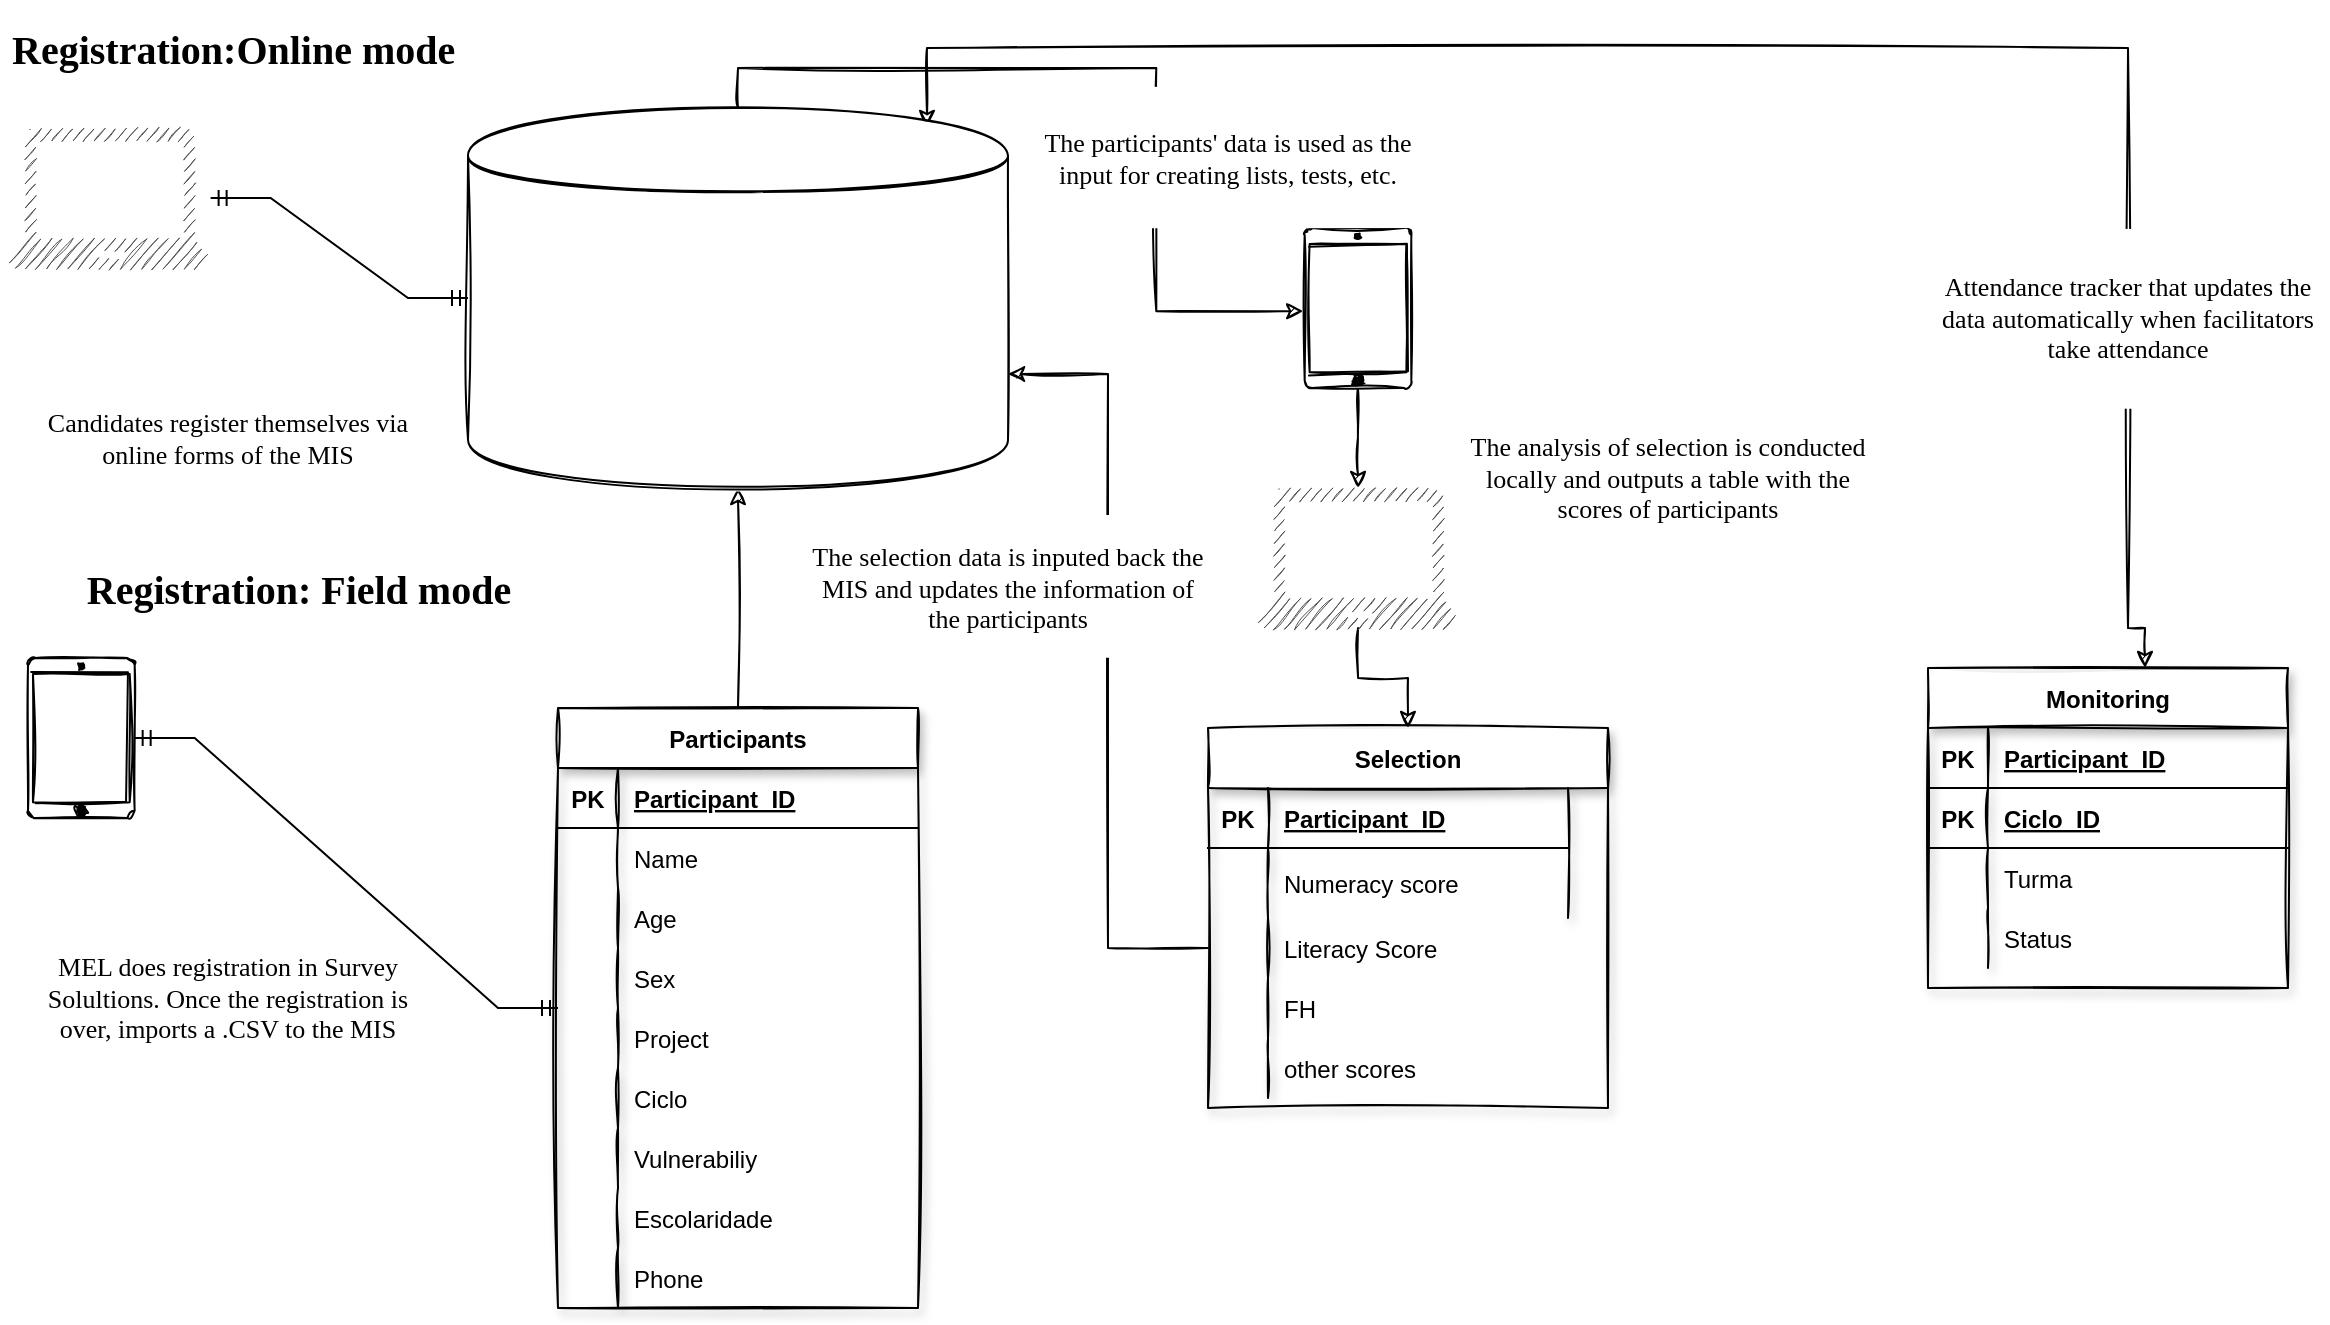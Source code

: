 <mxfile version="17.0.0" type="github">
  <diagram id="xf75cjcKGF7Ed7S_Ia3y" name="Page-1">
    <mxGraphModel dx="2447" dy="1406" grid="1" gridSize="10" guides="1" tooltips="1" connect="1" arrows="1" fold="1" page="1" pageScale="1" pageWidth="1169" pageHeight="827" math="0" shadow="0">
      <root>
        <mxCell id="0" />
        <mxCell id="1" parent="0" />
        <mxCell id="16KXvka3SfCtmEUfeH8i-1" value="" style="html=1;verticalLabelPosition=bottom;labelBackgroundColor=#ffffff;verticalAlign=top;shadow=0;dashed=0;strokeWidth=1;shape=mxgraph.ios7.misc.ipad7inch;strokeColor=#000000;sketch=1;" vertex="1" parent="1">
          <mxGeometry x="10" y="315" width="53.33" height="80" as="geometry" />
        </mxCell>
        <mxCell id="16KXvka3SfCtmEUfeH8i-2" value="" style="sketch=1;pointerEvents=1;shadow=0;dashed=0;html=1;strokeColor=none;fillColor=#505050;labelPosition=center;verticalLabelPosition=bottom;verticalAlign=top;outlineConnect=0;align=center;shape=mxgraph.office.devices.laptop;" vertex="1" parent="1">
          <mxGeometry y="50" width="101.31" height="70" as="geometry" />
        </mxCell>
        <mxCell id="16KXvka3SfCtmEUfeH8i-91" value="" style="edgeStyle=orthogonalEdgeStyle;rounded=0;orthogonalLoop=1;jettySize=auto;html=1;fontFamily=Lucida Console;fontSize=13;sketch=1;" edge="1" parent="1" source="16KXvka3SfCtmEUfeH8i-3" target="16KXvka3SfCtmEUfeH8i-31">
          <mxGeometry relative="1" as="geometry" />
        </mxCell>
        <mxCell id="16KXvka3SfCtmEUfeH8i-3" value="Participants" style="shape=table;startSize=30;container=1;collapsible=1;childLayout=tableLayout;fixedRows=1;rowLines=0;fontStyle=1;align=center;resizeLast=1;sketch=1;shadow=1;" vertex="1" parent="1">
          <mxGeometry x="275" y="340" width="180" height="300" as="geometry" />
        </mxCell>
        <mxCell id="16KXvka3SfCtmEUfeH8i-4" value="" style="shape=tableRow;horizontal=0;startSize=0;swimlaneHead=0;swimlaneBody=0;fillColor=none;collapsible=0;dropTarget=0;points=[[0,0.5],[1,0.5]];portConstraint=eastwest;top=0;left=0;right=0;bottom=1;" vertex="1" parent="16KXvka3SfCtmEUfeH8i-3">
          <mxGeometry y="30" width="180" height="30" as="geometry" />
        </mxCell>
        <mxCell id="16KXvka3SfCtmEUfeH8i-5" value="PK" style="shape=partialRectangle;connectable=0;fillColor=none;top=0;left=0;bottom=0;right=0;fontStyle=1;overflow=hidden;" vertex="1" parent="16KXvka3SfCtmEUfeH8i-4">
          <mxGeometry width="30" height="30" as="geometry">
            <mxRectangle width="30" height="30" as="alternateBounds" />
          </mxGeometry>
        </mxCell>
        <mxCell id="16KXvka3SfCtmEUfeH8i-6" value="Participant_ID" style="shape=partialRectangle;connectable=0;fillColor=none;top=0;left=0;bottom=0;right=0;align=left;spacingLeft=6;fontStyle=5;overflow=hidden;" vertex="1" parent="16KXvka3SfCtmEUfeH8i-4">
          <mxGeometry x="30" width="150" height="30" as="geometry">
            <mxRectangle width="150" height="30" as="alternateBounds" />
          </mxGeometry>
        </mxCell>
        <mxCell id="16KXvka3SfCtmEUfeH8i-7" value="" style="shape=tableRow;horizontal=0;startSize=0;swimlaneHead=0;swimlaneBody=0;fillColor=none;collapsible=0;dropTarget=0;points=[[0,0.5],[1,0.5]];portConstraint=eastwest;top=0;left=0;right=0;bottom=0;" vertex="1" parent="16KXvka3SfCtmEUfeH8i-3">
          <mxGeometry y="60" width="180" height="30" as="geometry" />
        </mxCell>
        <mxCell id="16KXvka3SfCtmEUfeH8i-8" value="" style="shape=partialRectangle;connectable=0;fillColor=none;top=0;left=0;bottom=0;right=0;editable=1;overflow=hidden;" vertex="1" parent="16KXvka3SfCtmEUfeH8i-7">
          <mxGeometry width="30" height="30" as="geometry">
            <mxRectangle width="30" height="30" as="alternateBounds" />
          </mxGeometry>
        </mxCell>
        <mxCell id="16KXvka3SfCtmEUfeH8i-9" value="Name" style="shape=partialRectangle;connectable=0;fillColor=none;top=0;left=0;bottom=0;right=0;align=left;spacingLeft=6;overflow=hidden;" vertex="1" parent="16KXvka3SfCtmEUfeH8i-7">
          <mxGeometry x="30" width="150" height="30" as="geometry">
            <mxRectangle width="150" height="30" as="alternateBounds" />
          </mxGeometry>
        </mxCell>
        <mxCell id="16KXvka3SfCtmEUfeH8i-10" value="" style="shape=tableRow;horizontal=0;startSize=0;swimlaneHead=0;swimlaneBody=0;fillColor=none;collapsible=0;dropTarget=0;points=[[0,0.5],[1,0.5]];portConstraint=eastwest;top=0;left=0;right=0;bottom=0;" vertex="1" parent="16KXvka3SfCtmEUfeH8i-3">
          <mxGeometry y="90" width="180" height="30" as="geometry" />
        </mxCell>
        <mxCell id="16KXvka3SfCtmEUfeH8i-11" value="" style="shape=partialRectangle;connectable=0;fillColor=none;top=0;left=0;bottom=0;right=0;editable=1;overflow=hidden;" vertex="1" parent="16KXvka3SfCtmEUfeH8i-10">
          <mxGeometry width="30" height="30" as="geometry">
            <mxRectangle width="30" height="30" as="alternateBounds" />
          </mxGeometry>
        </mxCell>
        <mxCell id="16KXvka3SfCtmEUfeH8i-12" value="Age" style="shape=partialRectangle;connectable=0;fillColor=none;top=0;left=0;bottom=0;right=0;align=left;spacingLeft=6;overflow=hidden;" vertex="1" parent="16KXvka3SfCtmEUfeH8i-10">
          <mxGeometry x="30" width="150" height="30" as="geometry">
            <mxRectangle width="150" height="30" as="alternateBounds" />
          </mxGeometry>
        </mxCell>
        <mxCell id="16KXvka3SfCtmEUfeH8i-13" value="" style="shape=tableRow;horizontal=0;startSize=0;swimlaneHead=0;swimlaneBody=0;fillColor=none;collapsible=0;dropTarget=0;points=[[0,0.5],[1,0.5]];portConstraint=eastwest;top=0;left=0;right=0;bottom=0;" vertex="1" parent="16KXvka3SfCtmEUfeH8i-3">
          <mxGeometry y="120" width="180" height="30" as="geometry" />
        </mxCell>
        <mxCell id="16KXvka3SfCtmEUfeH8i-14" value="" style="shape=partialRectangle;connectable=0;fillColor=none;top=0;left=0;bottom=0;right=0;editable=1;overflow=hidden;" vertex="1" parent="16KXvka3SfCtmEUfeH8i-13">
          <mxGeometry width="30" height="30" as="geometry">
            <mxRectangle width="30" height="30" as="alternateBounds" />
          </mxGeometry>
        </mxCell>
        <mxCell id="16KXvka3SfCtmEUfeH8i-15" value="Sex" style="shape=partialRectangle;connectable=0;fillColor=none;top=0;left=0;bottom=0;right=0;align=left;spacingLeft=6;overflow=hidden;" vertex="1" parent="16KXvka3SfCtmEUfeH8i-13">
          <mxGeometry x="30" width="150" height="30" as="geometry">
            <mxRectangle width="150" height="30" as="alternateBounds" />
          </mxGeometry>
        </mxCell>
        <mxCell id="16KXvka3SfCtmEUfeH8i-16" value="" style="shape=tableRow;horizontal=0;startSize=0;swimlaneHead=0;swimlaneBody=0;fillColor=none;collapsible=0;dropTarget=0;points=[[0,0.5],[1,0.5]];portConstraint=eastwest;top=0;left=0;right=0;bottom=0;" vertex="1" parent="16KXvka3SfCtmEUfeH8i-3">
          <mxGeometry y="150" width="180" height="30" as="geometry" />
        </mxCell>
        <mxCell id="16KXvka3SfCtmEUfeH8i-17" value="" style="shape=partialRectangle;connectable=0;fillColor=none;top=0;left=0;bottom=0;right=0;editable=1;overflow=hidden;" vertex="1" parent="16KXvka3SfCtmEUfeH8i-16">
          <mxGeometry width="30" height="30" as="geometry">
            <mxRectangle width="30" height="30" as="alternateBounds" />
          </mxGeometry>
        </mxCell>
        <mxCell id="16KXvka3SfCtmEUfeH8i-18" value="Project" style="shape=partialRectangle;connectable=0;fillColor=none;top=0;left=0;bottom=0;right=0;align=left;spacingLeft=6;overflow=hidden;" vertex="1" parent="16KXvka3SfCtmEUfeH8i-16">
          <mxGeometry x="30" width="150" height="30" as="geometry">
            <mxRectangle width="150" height="30" as="alternateBounds" />
          </mxGeometry>
        </mxCell>
        <mxCell id="16KXvka3SfCtmEUfeH8i-19" value="" style="shape=tableRow;horizontal=0;startSize=0;swimlaneHead=0;swimlaneBody=0;fillColor=none;collapsible=0;dropTarget=0;points=[[0,0.5],[1,0.5]];portConstraint=eastwest;top=0;left=0;right=0;bottom=0;" vertex="1" parent="16KXvka3SfCtmEUfeH8i-3">
          <mxGeometry y="180" width="180" height="30" as="geometry" />
        </mxCell>
        <mxCell id="16KXvka3SfCtmEUfeH8i-20" value="" style="shape=partialRectangle;connectable=0;fillColor=none;top=0;left=0;bottom=0;right=0;editable=1;overflow=hidden;" vertex="1" parent="16KXvka3SfCtmEUfeH8i-19">
          <mxGeometry width="30" height="30" as="geometry">
            <mxRectangle width="30" height="30" as="alternateBounds" />
          </mxGeometry>
        </mxCell>
        <mxCell id="16KXvka3SfCtmEUfeH8i-21" value="Ciclo" style="shape=partialRectangle;connectable=0;fillColor=none;top=0;left=0;bottom=0;right=0;align=left;spacingLeft=6;overflow=hidden;" vertex="1" parent="16KXvka3SfCtmEUfeH8i-19">
          <mxGeometry x="30" width="150" height="30" as="geometry">
            <mxRectangle width="150" height="30" as="alternateBounds" />
          </mxGeometry>
        </mxCell>
        <mxCell id="16KXvka3SfCtmEUfeH8i-22" value="" style="shape=tableRow;horizontal=0;startSize=0;swimlaneHead=0;swimlaneBody=0;fillColor=none;collapsible=0;dropTarget=0;points=[[0,0.5],[1,0.5]];portConstraint=eastwest;top=0;left=0;right=0;bottom=0;" vertex="1" parent="16KXvka3SfCtmEUfeH8i-3">
          <mxGeometry y="210" width="180" height="30" as="geometry" />
        </mxCell>
        <mxCell id="16KXvka3SfCtmEUfeH8i-23" value="" style="shape=partialRectangle;connectable=0;fillColor=none;top=0;left=0;bottom=0;right=0;editable=1;overflow=hidden;" vertex="1" parent="16KXvka3SfCtmEUfeH8i-22">
          <mxGeometry width="30" height="30" as="geometry">
            <mxRectangle width="30" height="30" as="alternateBounds" />
          </mxGeometry>
        </mxCell>
        <mxCell id="16KXvka3SfCtmEUfeH8i-24" value="Vulnerabiliy" style="shape=partialRectangle;connectable=0;fillColor=none;top=0;left=0;bottom=0;right=0;align=left;spacingLeft=6;overflow=hidden;" vertex="1" parent="16KXvka3SfCtmEUfeH8i-22">
          <mxGeometry x="30" width="150" height="30" as="geometry">
            <mxRectangle width="150" height="30" as="alternateBounds" />
          </mxGeometry>
        </mxCell>
        <mxCell id="16KXvka3SfCtmEUfeH8i-25" value="" style="shape=tableRow;horizontal=0;startSize=0;swimlaneHead=0;swimlaneBody=0;fillColor=none;collapsible=0;dropTarget=0;points=[[0,0.5],[1,0.5]];portConstraint=eastwest;top=0;left=0;right=0;bottom=0;" vertex="1" parent="16KXvka3SfCtmEUfeH8i-3">
          <mxGeometry y="240" width="180" height="30" as="geometry" />
        </mxCell>
        <mxCell id="16KXvka3SfCtmEUfeH8i-26" value="" style="shape=partialRectangle;connectable=0;fillColor=none;top=0;left=0;bottom=0;right=0;editable=1;overflow=hidden;" vertex="1" parent="16KXvka3SfCtmEUfeH8i-25">
          <mxGeometry width="30" height="30" as="geometry">
            <mxRectangle width="30" height="30" as="alternateBounds" />
          </mxGeometry>
        </mxCell>
        <mxCell id="16KXvka3SfCtmEUfeH8i-27" value="Escolaridade" style="shape=partialRectangle;connectable=0;fillColor=none;top=0;left=0;bottom=0;right=0;align=left;spacingLeft=6;overflow=hidden;" vertex="1" parent="16KXvka3SfCtmEUfeH8i-25">
          <mxGeometry x="30" width="150" height="30" as="geometry">
            <mxRectangle width="150" height="30" as="alternateBounds" />
          </mxGeometry>
        </mxCell>
        <mxCell id="16KXvka3SfCtmEUfeH8i-28" value="" style="shape=tableRow;horizontal=0;startSize=0;swimlaneHead=0;swimlaneBody=0;fillColor=none;collapsible=0;dropTarget=0;points=[[0,0.5],[1,0.5]];portConstraint=eastwest;top=0;left=0;right=0;bottom=0;" vertex="1" parent="16KXvka3SfCtmEUfeH8i-3">
          <mxGeometry y="270" width="180" height="30" as="geometry" />
        </mxCell>
        <mxCell id="16KXvka3SfCtmEUfeH8i-29" value="" style="shape=partialRectangle;connectable=0;fillColor=none;top=0;left=0;bottom=0;right=0;editable=1;overflow=hidden;" vertex="1" parent="16KXvka3SfCtmEUfeH8i-28">
          <mxGeometry width="30" height="30" as="geometry">
            <mxRectangle width="30" height="30" as="alternateBounds" />
          </mxGeometry>
        </mxCell>
        <mxCell id="16KXvka3SfCtmEUfeH8i-30" value="Phone " style="shape=partialRectangle;connectable=0;fillColor=none;top=0;left=0;bottom=0;right=0;align=left;spacingLeft=6;overflow=hidden;" vertex="1" parent="16KXvka3SfCtmEUfeH8i-28">
          <mxGeometry x="30" width="150" height="30" as="geometry">
            <mxRectangle width="150" height="30" as="alternateBounds" />
          </mxGeometry>
        </mxCell>
        <mxCell id="16KXvka3SfCtmEUfeH8i-92" style="edgeStyle=orthogonalEdgeStyle;rounded=0;sketch=1;orthogonalLoop=1;jettySize=auto;html=1;exitX=0.5;exitY=0;exitDx=0;exitDy=0;entryX=-0.014;entryY=0.52;entryDx=0;entryDy=0;entryPerimeter=0;fontFamily=Lucida Console;fontSize=13;" edge="1" parent="1" source="16KXvka3SfCtmEUfeH8i-31" target="16KXvka3SfCtmEUfeH8i-64">
          <mxGeometry relative="1" as="geometry" />
        </mxCell>
        <mxCell id="16KXvka3SfCtmEUfeH8i-106" style="edgeStyle=orthogonalEdgeStyle;rounded=0;sketch=1;orthogonalLoop=1;jettySize=auto;html=1;exitX=0.85;exitY=0.05;exitDx=0;exitDy=0;exitPerimeter=0;fontFamily=Lucida Console;fontSize=20;startArrow=classic;startFill=0;entryX=0.603;entryY=0;entryDx=0;entryDy=0;entryPerimeter=0;" edge="1" parent="1" source="16KXvka3SfCtmEUfeH8i-31" target="16KXvka3SfCtmEUfeH8i-65">
          <mxGeometry relative="1" as="geometry">
            <mxPoint x="1060" y="290" as="targetPoint" />
            <Array as="points">
              <mxPoint x="460" y="10" />
              <mxPoint x="1060" y="10" />
              <mxPoint x="1060" y="300" />
            </Array>
          </mxGeometry>
        </mxCell>
        <mxCell id="16KXvka3SfCtmEUfeH8i-31" value="" style="shape=datastore;whiteSpace=wrap;html=1;strokeColor=#000000;sketch=1;" vertex="1" parent="1">
          <mxGeometry x="230" y="40" width="270" height="190" as="geometry" />
        </mxCell>
        <mxCell id="16KXvka3SfCtmEUfeH8i-33" value="Selection" style="shape=table;startSize=30;container=1;collapsible=1;childLayout=tableLayout;fixedRows=1;rowLines=0;fontStyle=1;align=center;resizeLast=1;sketch=1;shadow=1;" vertex="1" parent="1">
          <mxGeometry x="600" y="350" width="200" height="190" as="geometry" />
        </mxCell>
        <mxCell id="16KXvka3SfCtmEUfeH8i-34" value="" style="shape=tableRow;horizontal=0;startSize=0;swimlaneHead=0;swimlaneBody=0;fillColor=none;collapsible=0;dropTarget=0;points=[[0,0.5],[1,0.5]];portConstraint=eastwest;top=0;left=0;right=0;bottom=1;" vertex="1" parent="16KXvka3SfCtmEUfeH8i-33">
          <mxGeometry y="30" width="180" height="30" as="geometry" />
        </mxCell>
        <mxCell id="16KXvka3SfCtmEUfeH8i-35" value="PK" style="shape=partialRectangle;connectable=0;fillColor=none;top=0;left=0;bottom=0;right=0;fontStyle=1;overflow=hidden;" vertex="1" parent="16KXvka3SfCtmEUfeH8i-34">
          <mxGeometry width="30" height="30" as="geometry">
            <mxRectangle width="30" height="30" as="alternateBounds" />
          </mxGeometry>
        </mxCell>
        <mxCell id="16KXvka3SfCtmEUfeH8i-36" value="Participant_ID" style="shape=partialRectangle;connectable=0;fillColor=none;top=0;left=0;bottom=0;right=0;align=left;spacingLeft=6;fontStyle=5;overflow=hidden;" vertex="1" parent="16KXvka3SfCtmEUfeH8i-34">
          <mxGeometry x="30" width="150" height="30" as="geometry">
            <mxRectangle width="150" height="30" as="alternateBounds" />
          </mxGeometry>
        </mxCell>
        <mxCell id="16KXvka3SfCtmEUfeH8i-37" value="" style="shape=tableRow;horizontal=0;startSize=0;swimlaneHead=0;swimlaneBody=0;fillColor=none;collapsible=0;dropTarget=0;points=[[0,0.5],[1,0.5]];portConstraint=eastwest;top=0;left=0;right=0;bottom=0;" vertex="1" parent="16KXvka3SfCtmEUfeH8i-33">
          <mxGeometry y="60" width="180" height="35" as="geometry" />
        </mxCell>
        <mxCell id="16KXvka3SfCtmEUfeH8i-38" value="" style="shape=partialRectangle;connectable=0;fillColor=none;top=0;left=0;bottom=0;right=0;editable=1;overflow=hidden;" vertex="1" parent="16KXvka3SfCtmEUfeH8i-37">
          <mxGeometry width="30" height="35" as="geometry">
            <mxRectangle width="30" height="35" as="alternateBounds" />
          </mxGeometry>
        </mxCell>
        <mxCell id="16KXvka3SfCtmEUfeH8i-39" value="Numeracy score" style="shape=partialRectangle;connectable=0;fillColor=none;top=0;left=0;bottom=0;right=0;align=left;spacingLeft=6;overflow=hidden;" vertex="1" parent="16KXvka3SfCtmEUfeH8i-37">
          <mxGeometry x="30" width="150" height="35" as="geometry">
            <mxRectangle width="150" height="35" as="alternateBounds" />
          </mxGeometry>
        </mxCell>
        <mxCell id="16KXvka3SfCtmEUfeH8i-98" value="" style="shape=singleArrow;whiteSpace=wrap;html=1;arrowWidth=0.4;arrowSize=0.4;verticalAlign=top;fillColor=#505050;strokeColor=none;sketch=1;shadow=0;dashed=0;" vertex="1" parent="16KXvka3SfCtmEUfeH8i-37">
          <mxGeometry x="180" height="35" as="geometry">
            <mxRectangle height="35" as="alternateBounds" />
          </mxGeometry>
        </mxCell>
        <mxCell id="16KXvka3SfCtmEUfeH8i-40" value="" style="shape=tableRow;horizontal=0;startSize=0;swimlaneHead=0;swimlaneBody=0;fillColor=none;collapsible=0;dropTarget=0;points=[[0,0.5],[1,0.5]];portConstraint=eastwest;top=0;left=0;right=0;bottom=0;" vertex="1" parent="16KXvka3SfCtmEUfeH8i-33">
          <mxGeometry y="95" width="180" height="30" as="geometry" />
        </mxCell>
        <mxCell id="16KXvka3SfCtmEUfeH8i-41" value="" style="shape=partialRectangle;connectable=0;fillColor=none;top=0;left=0;bottom=0;right=0;editable=1;overflow=hidden;" vertex="1" parent="16KXvka3SfCtmEUfeH8i-40">
          <mxGeometry width="30" height="30" as="geometry">
            <mxRectangle width="30" height="30" as="alternateBounds" />
          </mxGeometry>
        </mxCell>
        <mxCell id="16KXvka3SfCtmEUfeH8i-42" value="Literacy Score" style="shape=partialRectangle;connectable=0;fillColor=none;top=0;left=0;bottom=0;right=0;align=left;spacingLeft=6;overflow=hidden;" vertex="1" parent="16KXvka3SfCtmEUfeH8i-40">
          <mxGeometry x="30" width="150" height="30" as="geometry">
            <mxRectangle width="150" height="30" as="alternateBounds" />
          </mxGeometry>
        </mxCell>
        <mxCell id="16KXvka3SfCtmEUfeH8i-43" value="" style="shape=tableRow;horizontal=0;startSize=0;swimlaneHead=0;swimlaneBody=0;fillColor=none;collapsible=0;dropTarget=0;points=[[0,0.5],[1,0.5]];portConstraint=eastwest;top=0;left=0;right=0;bottom=0;" vertex="1" parent="16KXvka3SfCtmEUfeH8i-33">
          <mxGeometry y="125" width="180" height="30" as="geometry" />
        </mxCell>
        <mxCell id="16KXvka3SfCtmEUfeH8i-44" value="" style="shape=partialRectangle;connectable=0;fillColor=none;top=0;left=0;bottom=0;right=0;editable=1;overflow=hidden;" vertex="1" parent="16KXvka3SfCtmEUfeH8i-43">
          <mxGeometry width="30" height="30" as="geometry">
            <mxRectangle width="30" height="30" as="alternateBounds" />
          </mxGeometry>
        </mxCell>
        <mxCell id="16KXvka3SfCtmEUfeH8i-45" value="FH" style="shape=partialRectangle;connectable=0;fillColor=none;top=0;left=0;bottom=0;right=0;align=left;spacingLeft=6;overflow=hidden;" vertex="1" parent="16KXvka3SfCtmEUfeH8i-43">
          <mxGeometry x="30" width="150" height="30" as="geometry">
            <mxRectangle width="150" height="30" as="alternateBounds" />
          </mxGeometry>
        </mxCell>
        <mxCell id="16KXvka3SfCtmEUfeH8i-46" value="" style="shape=tableRow;horizontal=0;startSize=0;swimlaneHead=0;swimlaneBody=0;fillColor=none;collapsible=0;dropTarget=0;points=[[0,0.5],[1,0.5]];portConstraint=eastwest;top=0;left=0;right=0;bottom=0;" vertex="1" parent="16KXvka3SfCtmEUfeH8i-33">
          <mxGeometry y="155" width="180" height="30" as="geometry" />
        </mxCell>
        <mxCell id="16KXvka3SfCtmEUfeH8i-47" value="" style="shape=partialRectangle;connectable=0;fillColor=none;top=0;left=0;bottom=0;right=0;editable=1;overflow=hidden;" vertex="1" parent="16KXvka3SfCtmEUfeH8i-46">
          <mxGeometry width="30" height="30" as="geometry">
            <mxRectangle width="30" height="30" as="alternateBounds" />
          </mxGeometry>
        </mxCell>
        <mxCell id="16KXvka3SfCtmEUfeH8i-48" value="other scores" style="shape=partialRectangle;connectable=0;fillColor=none;top=0;left=0;bottom=0;right=0;align=left;spacingLeft=6;overflow=hidden;" vertex="1" parent="16KXvka3SfCtmEUfeH8i-46">
          <mxGeometry x="30" width="150" height="30" as="geometry">
            <mxRectangle width="150" height="30" as="alternateBounds" />
          </mxGeometry>
        </mxCell>
        <mxCell id="16KXvka3SfCtmEUfeH8i-95" value="" style="edgeStyle=orthogonalEdgeStyle;rounded=0;sketch=1;orthogonalLoop=1;jettySize=auto;html=1;fontFamily=Lucida Console;fontSize=13;" edge="1" parent="1" source="16KXvka3SfCtmEUfeH8i-64" target="16KXvka3SfCtmEUfeH8i-94">
          <mxGeometry relative="1" as="geometry" />
        </mxCell>
        <mxCell id="16KXvka3SfCtmEUfeH8i-64" value="" style="html=1;verticalLabelPosition=bottom;labelBackgroundColor=#ffffff;verticalAlign=top;shadow=0;dashed=0;strokeWidth=1;shape=mxgraph.ios7.misc.ipad7inch;strokeColor=#000000;sketch=1;" vertex="1" parent="1">
          <mxGeometry x="648.34" y="100" width="53.33" height="80" as="geometry" />
        </mxCell>
        <mxCell id="16KXvka3SfCtmEUfeH8i-65" value="Monitoring" style="shape=table;startSize=30;container=1;collapsible=1;childLayout=tableLayout;fixedRows=1;rowLines=0;fontStyle=1;align=center;resizeLast=1;sketch=1;swimlaneLine=1;shadow=1;" vertex="1" parent="1">
          <mxGeometry x="960" y="320" width="180" height="160" as="geometry" />
        </mxCell>
        <mxCell id="16KXvka3SfCtmEUfeH8i-66" value="" style="shape=tableRow;horizontal=0;startSize=0;swimlaneHead=0;swimlaneBody=0;fillColor=none;collapsible=0;dropTarget=0;points=[[0,0.5],[1,0.5]];portConstraint=eastwest;top=0;left=0;right=0;bottom=1;" vertex="1" parent="16KXvka3SfCtmEUfeH8i-65">
          <mxGeometry y="30" width="180" height="30" as="geometry" />
        </mxCell>
        <mxCell id="16KXvka3SfCtmEUfeH8i-67" value="PK" style="shape=partialRectangle;connectable=0;fillColor=none;top=0;left=0;bottom=0;right=0;fontStyle=1;overflow=hidden;" vertex="1" parent="16KXvka3SfCtmEUfeH8i-66">
          <mxGeometry width="30" height="30" as="geometry">
            <mxRectangle width="30" height="30" as="alternateBounds" />
          </mxGeometry>
        </mxCell>
        <mxCell id="16KXvka3SfCtmEUfeH8i-68" value="Participant_ID" style="shape=partialRectangle;connectable=0;fillColor=none;top=0;left=0;bottom=0;right=0;align=left;spacingLeft=6;fontStyle=5;overflow=hidden;" vertex="1" parent="16KXvka3SfCtmEUfeH8i-66">
          <mxGeometry x="30" width="150" height="30" as="geometry">
            <mxRectangle width="150" height="30" as="alternateBounds" />
          </mxGeometry>
        </mxCell>
        <mxCell id="16KXvka3SfCtmEUfeH8i-81" value="" style="shape=tableRow;horizontal=0;startSize=0;swimlaneHead=0;swimlaneBody=0;fillColor=none;collapsible=0;dropTarget=0;points=[[0,0.5],[1,0.5]];portConstraint=eastwest;top=0;left=0;right=0;bottom=1;" vertex="1" parent="16KXvka3SfCtmEUfeH8i-65">
          <mxGeometry y="60" width="180" height="30" as="geometry" />
        </mxCell>
        <mxCell id="16KXvka3SfCtmEUfeH8i-82" value="PK" style="shape=partialRectangle;connectable=0;fillColor=none;top=0;left=0;bottom=0;right=0;fontStyle=1;overflow=hidden;" vertex="1" parent="16KXvka3SfCtmEUfeH8i-81">
          <mxGeometry width="30" height="30" as="geometry">
            <mxRectangle width="30" height="30" as="alternateBounds" />
          </mxGeometry>
        </mxCell>
        <mxCell id="16KXvka3SfCtmEUfeH8i-83" value="Ciclo_ID" style="shape=partialRectangle;connectable=0;fillColor=none;top=0;left=0;bottom=0;right=0;align=left;spacingLeft=6;fontStyle=5;overflow=hidden;" vertex="1" parent="16KXvka3SfCtmEUfeH8i-81">
          <mxGeometry x="30" width="150" height="30" as="geometry">
            <mxRectangle width="150" height="30" as="alternateBounds" />
          </mxGeometry>
        </mxCell>
        <mxCell id="16KXvka3SfCtmEUfeH8i-69" value="" style="shape=tableRow;horizontal=0;startSize=0;swimlaneHead=0;swimlaneBody=0;fillColor=none;collapsible=0;dropTarget=0;points=[[0,0.5],[1,0.5]];portConstraint=eastwest;top=0;left=0;right=0;bottom=0;" vertex="1" parent="16KXvka3SfCtmEUfeH8i-65">
          <mxGeometry y="90" width="180" height="30" as="geometry" />
        </mxCell>
        <mxCell id="16KXvka3SfCtmEUfeH8i-70" value="" style="shape=partialRectangle;connectable=0;fillColor=none;top=0;left=0;bottom=0;right=0;editable=1;overflow=hidden;" vertex="1" parent="16KXvka3SfCtmEUfeH8i-69">
          <mxGeometry width="30" height="30" as="geometry">
            <mxRectangle width="30" height="30" as="alternateBounds" />
          </mxGeometry>
        </mxCell>
        <mxCell id="16KXvka3SfCtmEUfeH8i-71" value="Turma" style="shape=partialRectangle;connectable=0;fillColor=none;top=0;left=0;bottom=0;right=0;align=left;spacingLeft=6;overflow=hidden;" vertex="1" parent="16KXvka3SfCtmEUfeH8i-69">
          <mxGeometry x="30" width="150" height="30" as="geometry">
            <mxRectangle width="150" height="30" as="alternateBounds" />
          </mxGeometry>
        </mxCell>
        <mxCell id="16KXvka3SfCtmEUfeH8i-72" value="" style="shape=tableRow;horizontal=0;startSize=0;swimlaneHead=0;swimlaneBody=0;fillColor=none;collapsible=0;dropTarget=0;points=[[0,0.5],[1,0.5]];portConstraint=eastwest;top=0;left=0;right=0;bottom=0;" vertex="1" parent="16KXvka3SfCtmEUfeH8i-65">
          <mxGeometry y="120" width="180" height="30" as="geometry" />
        </mxCell>
        <mxCell id="16KXvka3SfCtmEUfeH8i-73" value="" style="shape=partialRectangle;connectable=0;fillColor=none;top=0;left=0;bottom=0;right=0;editable=1;overflow=hidden;" vertex="1" parent="16KXvka3SfCtmEUfeH8i-72">
          <mxGeometry width="30" height="30" as="geometry">
            <mxRectangle width="30" height="30" as="alternateBounds" />
          </mxGeometry>
        </mxCell>
        <mxCell id="16KXvka3SfCtmEUfeH8i-74" value="Status" style="shape=partialRectangle;connectable=0;fillColor=none;top=0;left=0;bottom=0;right=0;align=left;spacingLeft=6;overflow=hidden;" vertex="1" parent="16KXvka3SfCtmEUfeH8i-72">
          <mxGeometry x="30" width="150" height="30" as="geometry">
            <mxRectangle width="150" height="30" as="alternateBounds" />
          </mxGeometry>
        </mxCell>
        <mxCell id="16KXvka3SfCtmEUfeH8i-84" value="" style="edgeStyle=entityRelationEdgeStyle;fontSize=12;html=1;endArrow=ERmandOne;startArrow=ERmandOne;rounded=0;" edge="1" parent="1" source="16KXvka3SfCtmEUfeH8i-1" target="16KXvka3SfCtmEUfeH8i-3">
          <mxGeometry width="100" height="100" relative="1" as="geometry">
            <mxPoint x="480" y="350" as="sourcePoint" />
            <mxPoint x="580" y="250" as="targetPoint" />
          </mxGeometry>
        </mxCell>
        <mxCell id="16KXvka3SfCtmEUfeH8i-85" value="" style="edgeStyle=entityRelationEdgeStyle;fontSize=12;html=1;endArrow=ERmandOne;startArrow=ERmandOne;rounded=0;" edge="1" parent="1" source="16KXvka3SfCtmEUfeH8i-2" target="16KXvka3SfCtmEUfeH8i-31">
          <mxGeometry width="100" height="100" relative="1" as="geometry">
            <mxPoint x="73.33" y="365" as="sourcePoint" />
            <mxPoint x="250" y="465" as="targetPoint" />
          </mxGeometry>
        </mxCell>
        <mxCell id="16KXvka3SfCtmEUfeH8i-86" value="&lt;font face=&quot;Lucida Console&quot; style=&quot;font-size: 13px&quot;&gt;MEL does registration in Survey Solultions. Once the registration is over, imports a .CSV to the MIS&lt;/font&gt;" style="text;html=1;strokeColor=none;fillColor=none;align=center;verticalAlign=middle;whiteSpace=wrap;rounded=0;shadow=1;sketch=1;" vertex="1" parent="1">
          <mxGeometry x="10" y="425" width="200" height="120" as="geometry" />
        </mxCell>
        <mxCell id="16KXvka3SfCtmEUfeH8i-87" value="&lt;font style=&quot;font-size: 20px&quot;&gt;Registration: Field mode&lt;/font&gt;" style="text;strokeColor=none;fillColor=none;html=1;fontSize=24;fontStyle=1;verticalAlign=middle;align=center;shadow=1;sketch=1;fontFamily=Lucida Console;" vertex="1" parent="1">
          <mxGeometry y="260" width="290" height="40" as="geometry" />
        </mxCell>
        <mxCell id="16KXvka3SfCtmEUfeH8i-88" value="&lt;font style=&quot;font-size: 20px&quot;&gt;Registration:Online mode&lt;/font&gt;" style="text;strokeColor=none;fillColor=none;html=1;fontSize=24;fontStyle=1;verticalAlign=middle;align=left;shadow=1;sketch=1;fontFamily=Lucida Console;" vertex="1" parent="1">
          <mxGeometry y="-10" width="320" height="40" as="geometry" />
        </mxCell>
        <mxCell id="16KXvka3SfCtmEUfeH8i-89" value="&lt;font face=&quot;Lucida Console&quot;&gt;&lt;span style=&quot;font-size: 13px&quot;&gt;Candidates register themselves via online forms of the MIS&lt;/span&gt;&lt;/font&gt;" style="text;html=1;strokeColor=none;fillColor=none;align=center;verticalAlign=middle;whiteSpace=wrap;rounded=0;shadow=1;sketch=1;" vertex="1" parent="1">
          <mxGeometry x="10" y="170" width="200" height="70" as="geometry" />
        </mxCell>
        <mxCell id="16KXvka3SfCtmEUfeH8i-93" value="&lt;font face=&quot;Lucida Console&quot;&gt;&lt;span style=&quot;font-size: 13px&quot;&gt;The participants&#39; data is used as the input for creating lists, tests, etc.&lt;/span&gt;&lt;/font&gt;" style="text;html=1;strokeColor=none;fillColor=default;align=center;verticalAlign=middle;whiteSpace=wrap;rounded=0;shadow=0;sketch=1;" vertex="1" parent="1">
          <mxGeometry x="510" y="30" width="200" height="70" as="geometry" />
        </mxCell>
        <mxCell id="16KXvka3SfCtmEUfeH8i-99" value="" style="edgeStyle=orthogonalEdgeStyle;rounded=0;sketch=1;orthogonalLoop=1;jettySize=auto;html=1;fontFamily=Lucida Console;fontSize=13;entryX=0.5;entryY=0;entryDx=0;entryDy=0;" edge="1" parent="1" source="16KXvka3SfCtmEUfeH8i-94" target="16KXvka3SfCtmEUfeH8i-33">
          <mxGeometry relative="1" as="geometry" />
        </mxCell>
        <mxCell id="16KXvka3SfCtmEUfeH8i-94" value="" style="sketch=1;pointerEvents=1;shadow=0;dashed=0;html=1;strokeColor=none;fillColor=#505050;labelPosition=center;verticalLabelPosition=bottom;verticalAlign=top;outlineConnect=0;align=center;shape=mxgraph.office.devices.laptop;" vertex="1" parent="1">
          <mxGeometry x="624.35" y="230" width="101.31" height="70" as="geometry" />
        </mxCell>
        <mxCell id="16KXvka3SfCtmEUfeH8i-100" value="&lt;font face=&quot;Lucida Console&quot;&gt;&lt;span style=&quot;font-size: 13px&quot;&gt;The analysis of selection is conducted locally and outputs a table with the scores of participants&lt;/span&gt;&lt;/font&gt;" style="text;html=1;strokeColor=none;fillColor=none;align=center;verticalAlign=middle;whiteSpace=wrap;rounded=0;shadow=1;sketch=1;" vertex="1" parent="1">
          <mxGeometry x="730" y="190" width="200" height="70" as="geometry" />
        </mxCell>
        <mxCell id="16KXvka3SfCtmEUfeH8i-104" style="edgeStyle=orthogonalEdgeStyle;rounded=0;sketch=1;orthogonalLoop=1;jettySize=auto;html=1;exitX=0;exitY=0.5;exitDx=0;exitDy=0;entryX=1;entryY=0.7;entryDx=0;entryDy=0;fontFamily=Lucida Console;fontSize=13;" edge="1" parent="1" source="16KXvka3SfCtmEUfeH8i-40" target="16KXvka3SfCtmEUfeH8i-31">
          <mxGeometry relative="1" as="geometry" />
        </mxCell>
        <mxCell id="16KXvka3SfCtmEUfeH8i-105" value="&lt;font face=&quot;Lucida Console&quot;&gt;&lt;span style=&quot;font-size: 13px&quot;&gt;The selection data is inputed back the MIS and updates the information of the participants&lt;/span&gt;&lt;/font&gt;" style="text;html=1;strokeColor=none;fillColor=default;align=center;verticalAlign=middle;whiteSpace=wrap;rounded=0;shadow=0;sketch=1;" vertex="1" parent="1">
          <mxGeometry x="400" y="245" width="200" height="70" as="geometry" />
        </mxCell>
        <mxCell id="16KXvka3SfCtmEUfeH8i-107" value="&lt;font face=&quot;Lucida Console&quot;&gt;&lt;span style=&quot;font-size: 13px&quot;&gt;Attendance tracker that updates the data automatically when facilitators take attendance&lt;/span&gt;&lt;/font&gt;" style="text;html=1;strokeColor=none;fillColor=default;align=center;verticalAlign=middle;whiteSpace=wrap;rounded=0;shadow=0;sketch=1;" vertex="1" parent="1">
          <mxGeometry x="960" y="100" width="200" height="90" as="geometry" />
        </mxCell>
      </root>
    </mxGraphModel>
  </diagram>
</mxfile>
